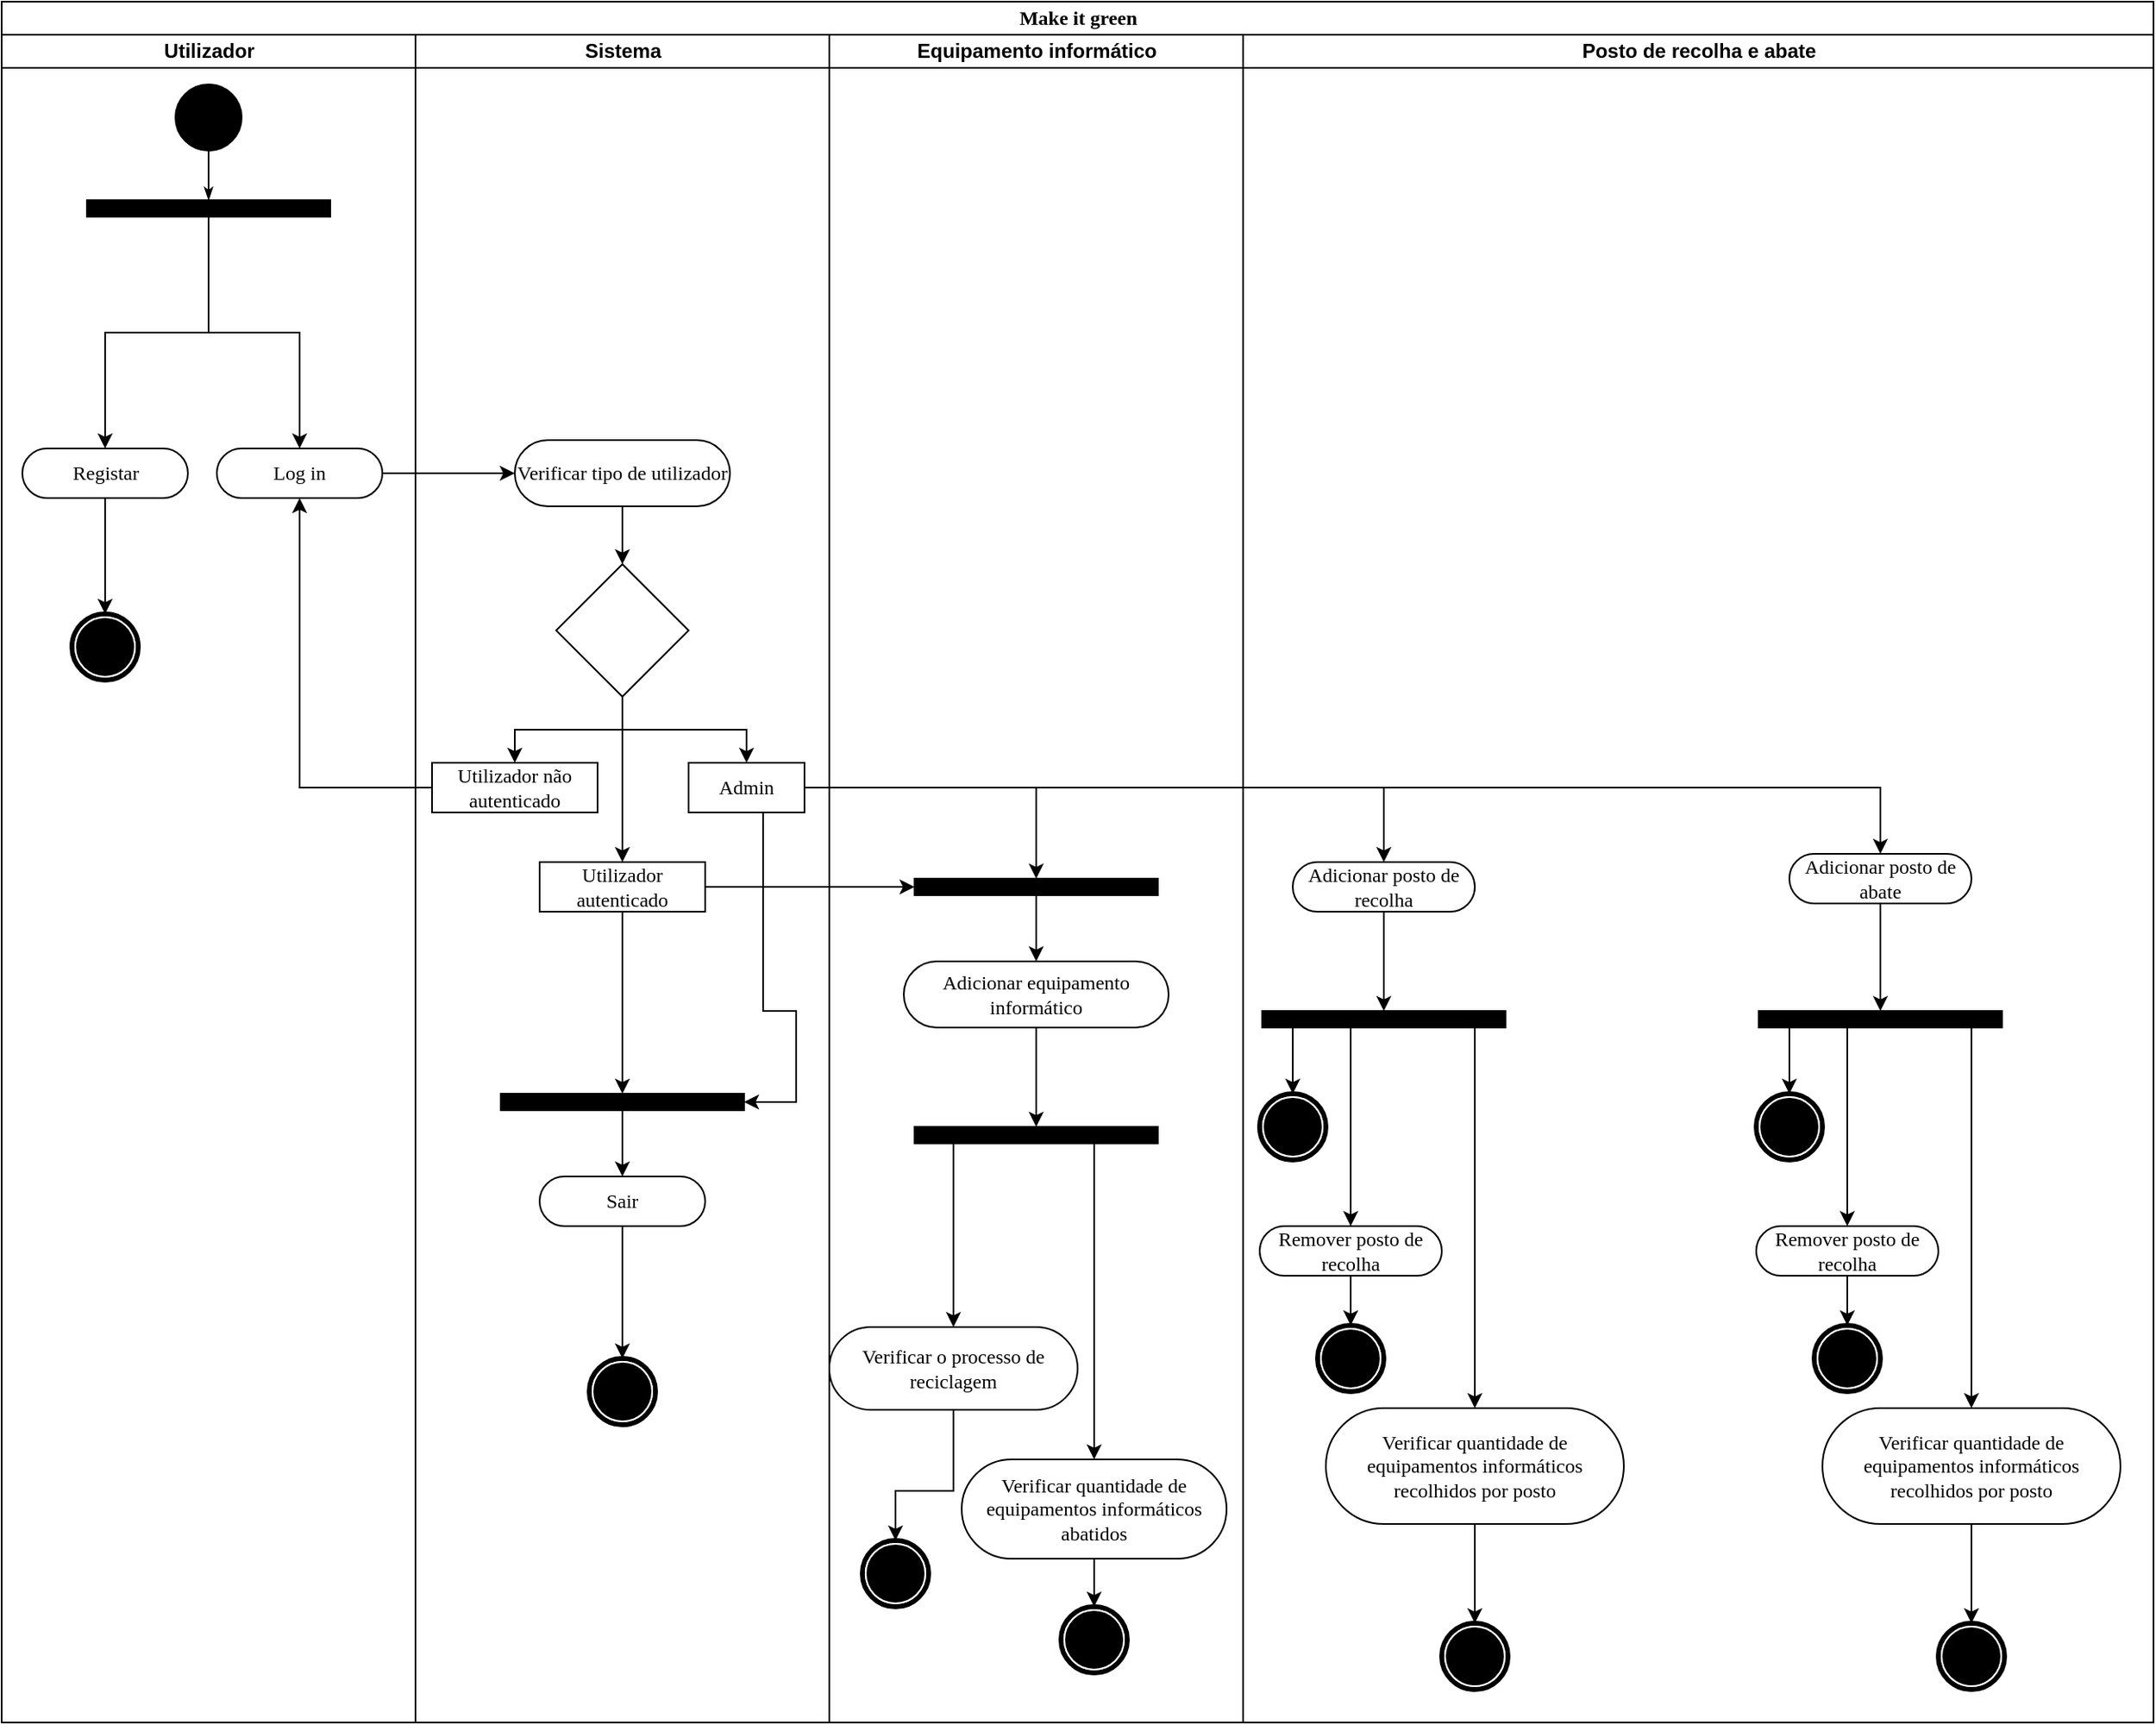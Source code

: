 <mxfile version="14.8.6" type="device"><diagram name="Page-1" id="0783ab3e-0a74-02c8-0abd-f7b4e66b4bec"><mxGraphModel dx="1678" dy="971" grid="1" gridSize="10" guides="1" tooltips="1" connect="1" arrows="1" fold="1" page="1" pageScale="1" pageWidth="850" pageHeight="1100" background="none" math="0" shadow="0"><root><mxCell id="0"/><mxCell id="1" parent="0"/><mxCell id="1c1d494c118603dd-1" value="Make it green" style="swimlane;html=1;childLayout=stackLayout;startSize=20;rounded=0;shadow=0;comic=0;labelBackgroundColor=none;strokeWidth=1;fontFamily=Verdana;fontSize=12;align=center;" parent="1" vertex="1"><mxGeometry x="40" y="20" width="1300" height="1040" as="geometry"/></mxCell><mxCell id="1c1d494c118603dd-2" value="Utilizador" style="swimlane;html=1;startSize=20;" parent="1c1d494c118603dd-1" vertex="1"><mxGeometry y="20" width="250" height="1020" as="geometry"/></mxCell><mxCell id="60571a20871a0731-4" value="" style="ellipse;whiteSpace=wrap;html=1;rounded=0;shadow=0;comic=0;labelBackgroundColor=none;strokeWidth=1;fillColor=#000000;fontFamily=Verdana;fontSize=12;align=center;" parent="1c1d494c118603dd-2" vertex="1"><mxGeometry x="105" y="30" width="40" height="40" as="geometry"/></mxCell><mxCell id="xrqwi6O6fhXQD_miL3_E-72" style="edgeStyle=orthogonalEdgeStyle;rounded=0;orthogonalLoop=1;jettySize=auto;html=1;" edge="1" parent="1c1d494c118603dd-2" source="60571a20871a0731-8" target="xrqwi6O6fhXQD_miL3_E-71"><mxGeometry relative="1" as="geometry"/></mxCell><mxCell id="60571a20871a0731-8" value="Registar" style="rounded=1;whiteSpace=wrap;html=1;shadow=0;comic=0;labelBackgroundColor=none;strokeWidth=1;fontFamily=Verdana;fontSize=12;align=center;arcSize=50;" parent="1c1d494c118603dd-2" vertex="1"><mxGeometry x="12.5" y="250" width="100" height="30" as="geometry"/></mxCell><mxCell id="xrqwi6O6fhXQD_miL3_E-3" value="Log in" style="rounded=1;whiteSpace=wrap;html=1;shadow=0;comic=0;labelBackgroundColor=none;strokeWidth=1;fontFamily=Verdana;fontSize=12;align=center;arcSize=50;" vertex="1" parent="1c1d494c118603dd-2"><mxGeometry x="130" y="250" width="100" height="30" as="geometry"/></mxCell><mxCell id="xrqwi6O6fhXQD_miL3_E-71" value="" style="shape=mxgraph.bpmn.shape;html=1;verticalLabelPosition=bottom;labelBackgroundColor=#ffffff;verticalAlign=top;perimeter=ellipsePerimeter;outline=end;symbol=terminate;rounded=0;shadow=0;comic=0;strokeWidth=1;fontFamily=Verdana;fontSize=12;align=center;" vertex="1" parent="1c1d494c118603dd-2"><mxGeometry x="42.5" y="350" width="40" height="40" as="geometry"/></mxCell><mxCell id="xrqwi6O6fhXQD_miL3_E-7" style="edgeStyle=orthogonalEdgeStyle;rounded=0;orthogonalLoop=1;jettySize=auto;html=1;" edge="1" parent="1c1d494c118603dd-1" source="xrqwi6O6fhXQD_miL3_E-3" target="xrqwi6O6fhXQD_miL3_E-73"><mxGeometry relative="1" as="geometry"><mxPoint x="290.5" y="185" as="targetPoint"/></mxGeometry></mxCell><mxCell id="xrqwi6O6fhXQD_miL3_E-82" style="edgeStyle=orthogonalEdgeStyle;rounded=0;orthogonalLoop=1;jettySize=auto;html=1;" edge="1" parent="1c1d494c118603dd-1" source="xrqwi6O6fhXQD_miL3_E-8" target="xrqwi6O6fhXQD_miL3_E-80"><mxGeometry relative="1" as="geometry"><mxPoint x="640" y="510" as="targetPoint"/></mxGeometry></mxCell><mxCell id="1c1d494c118603dd-3" value="Sistema" style="swimlane;html=1;startSize=20;" parent="1c1d494c118603dd-1" vertex="1"><mxGeometry x="250" y="20" width="250" height="1020" as="geometry"/></mxCell><mxCell id="xrqwi6O6fhXQD_miL3_E-9" style="edgeStyle=orthogonalEdgeStyle;rounded=0;orthogonalLoop=1;jettySize=auto;html=1;entryX=0.5;entryY=0;entryDx=0;entryDy=0;" edge="1" parent="1c1d494c118603dd-3" source="xrqwi6O6fhXQD_miL3_E-30" target="xrqwi6O6fhXQD_miL3_E-8"><mxGeometry relative="1" as="geometry"><mxPoint x="114" y="170" as="sourcePoint"/></mxGeometry></mxCell><mxCell id="xrqwi6O6fhXQD_miL3_E-8" value="Admin" style="rounded=0;whiteSpace=wrap;html=1;shadow=0;comic=0;labelBackgroundColor=none;strokeWidth=1;fontFamily=Verdana;fontSize=12;align=center;arcSize=50;" vertex="1" parent="1c1d494c118603dd-3"><mxGeometry x="165" y="440" width="70" height="30" as="geometry"/></mxCell><mxCell id="xrqwi6O6fhXQD_miL3_E-30" value="" style="rhombus;whiteSpace=wrap;html=1;" vertex="1" parent="1c1d494c118603dd-3"><mxGeometry x="85" y="320" width="80" height="80" as="geometry"/></mxCell><mxCell id="xrqwi6O6fhXQD_miL3_E-74" style="edgeStyle=orthogonalEdgeStyle;rounded=0;orthogonalLoop=1;jettySize=auto;html=1;" edge="1" parent="1c1d494c118603dd-3" source="xrqwi6O6fhXQD_miL3_E-73" target="xrqwi6O6fhXQD_miL3_E-30"><mxGeometry relative="1" as="geometry"><mxPoint x="180" y="230" as="targetPoint"/></mxGeometry></mxCell><mxCell id="xrqwi6O6fhXQD_miL3_E-73" value="Verificar tipo de utilizador" style="rounded=1;whiteSpace=wrap;html=1;shadow=0;comic=0;labelBackgroundColor=none;strokeWidth=1;fontFamily=Verdana;fontSize=12;align=center;arcSize=50;" vertex="1" parent="1c1d494c118603dd-3"><mxGeometry x="60" y="245" width="130" height="40" as="geometry"/></mxCell><mxCell id="xrqwi6O6fhXQD_miL3_E-91" style="edgeStyle=orthogonalEdgeStyle;rounded=0;orthogonalLoop=1;jettySize=auto;html=1;" edge="1" parent="1c1d494c118603dd-3" source="xrqwi6O6fhXQD_miL3_E-88" target="xrqwi6O6fhXQD_miL3_E-90"><mxGeometry relative="1" as="geometry"/></mxCell><mxCell id="xrqwi6O6fhXQD_miL3_E-88" value="Sair" style="rounded=1;whiteSpace=wrap;html=1;shadow=0;comic=0;labelBackgroundColor=none;strokeWidth=1;fontFamily=Verdana;fontSize=12;align=center;arcSize=50;" vertex="1" parent="1c1d494c118603dd-3"><mxGeometry x="75" y="690" width="100" height="30" as="geometry"/></mxCell><mxCell id="xrqwi6O6fhXQD_miL3_E-90" value="" style="shape=mxgraph.bpmn.shape;html=1;verticalLabelPosition=bottom;labelBackgroundColor=#ffffff;verticalAlign=top;perimeter=ellipsePerimeter;outline=end;symbol=terminate;rounded=0;shadow=0;comic=0;strokeWidth=1;fontFamily=Verdana;fontSize=12;align=center;" vertex="1" parent="1c1d494c118603dd-3"><mxGeometry x="105" y="800" width="40" height="40" as="geometry"/></mxCell><mxCell id="1c1d494c118603dd-4" value="Equipamento informático" style="swimlane;html=1;startSize=20;" parent="1c1d494c118603dd-1" vertex="1"><mxGeometry x="500" y="20" width="250" height="1020" as="geometry"/></mxCell><mxCell id="xrqwi6O6fhXQD_miL3_E-84" style="edgeStyle=orthogonalEdgeStyle;rounded=0;orthogonalLoop=1;jettySize=auto;html=1;" edge="1" parent="1c1d494c118603dd-4" source="xrqwi6O6fhXQD_miL3_E-80" target="xrqwi6O6fhXQD_miL3_E-83"><mxGeometry relative="1" as="geometry"/></mxCell><mxCell id="xrqwi6O6fhXQD_miL3_E-80" value="" style="whiteSpace=wrap;html=1;rounded=0;shadow=0;comic=0;labelBackgroundColor=none;strokeWidth=1;fillColor=#000000;fontFamily=Verdana;fontSize=12;align=center;rotation=0;" vertex="1" parent="1c1d494c118603dd-4"><mxGeometry x="51.5" y="510" width="147" height="10" as="geometry"/></mxCell><mxCell id="xrqwi6O6fhXQD_miL3_E-128" style="edgeStyle=orthogonalEdgeStyle;rounded=0;orthogonalLoop=1;jettySize=auto;html=1;entryX=0.5;entryY=0;entryDx=0;entryDy=0;" edge="1" parent="1c1d494c118603dd-4" source="xrqwi6O6fhXQD_miL3_E-83" target="xrqwi6O6fhXQD_miL3_E-127"><mxGeometry relative="1" as="geometry"/></mxCell><mxCell id="xrqwi6O6fhXQD_miL3_E-83" value="Adicionar equipamento informático" style="rounded=1;whiteSpace=wrap;html=1;shadow=0;comic=0;labelBackgroundColor=none;strokeWidth=1;fontFamily=Verdana;fontSize=12;align=center;arcSize=50;" vertex="1" parent="1c1d494c118603dd-4"><mxGeometry x="45" y="560" width="160" height="40" as="geometry"/></mxCell><mxCell id="xrqwi6O6fhXQD_miL3_E-110" style="edgeStyle=orthogonalEdgeStyle;rounded=0;orthogonalLoop=1;jettySize=auto;html=1;exitX=0.5;exitY=1;exitDx=0;exitDy=0;" edge="1" parent="1c1d494c118603dd-4" source="xrqwi6O6fhXQD_miL3_E-108" target="xrqwi6O6fhXQD_miL3_E-107"><mxGeometry relative="1" as="geometry"><mxPoint x="60" y="860" as="sourcePoint"/><Array as="points"><mxPoint x="75" y="880"/><mxPoint x="40" y="880"/></Array></mxGeometry></mxCell><mxCell id="xrqwi6O6fhXQD_miL3_E-108" value="Verificar o processo de reciclagem" style="rounded=1;whiteSpace=wrap;html=1;shadow=0;comic=0;labelBackgroundColor=none;strokeWidth=1;fontFamily=Verdana;fontSize=12;align=center;arcSize=50;" vertex="1" parent="1c1d494c118603dd-4"><mxGeometry y="781" width="150" height="50" as="geometry"/></mxCell><mxCell id="xrqwi6O6fhXQD_miL3_E-107" value="" style="shape=mxgraph.bpmn.shape;html=1;verticalLabelPosition=bottom;labelBackgroundColor=#ffffff;verticalAlign=top;perimeter=ellipsePerimeter;outline=end;symbol=terminate;rounded=0;shadow=0;comic=0;strokeWidth=1;fontFamily=Verdana;fontSize=12;align=center;" vertex="1" parent="1c1d494c118603dd-4"><mxGeometry x="20" y="910" width="40" height="40" as="geometry"/></mxCell><mxCell id="xrqwi6O6fhXQD_miL3_E-115" value="" style="shape=mxgraph.bpmn.shape;html=1;verticalLabelPosition=bottom;labelBackgroundColor=#ffffff;verticalAlign=top;perimeter=ellipsePerimeter;outline=end;symbol=terminate;rounded=0;shadow=0;comic=0;strokeWidth=1;fontFamily=Verdana;fontSize=12;align=center;" vertex="1" parent="1c1d494c118603dd-4"><mxGeometry x="140" y="950" width="40" height="40" as="geometry"/></mxCell><mxCell id="xrqwi6O6fhXQD_miL3_E-129" style="edgeStyle=orthogonalEdgeStyle;rounded=0;orthogonalLoop=1;jettySize=auto;html=1;" edge="1" parent="1c1d494c118603dd-4" source="xrqwi6O6fhXQD_miL3_E-127" target="xrqwi6O6fhXQD_miL3_E-108"><mxGeometry relative="1" as="geometry"><Array as="points"><mxPoint x="75" y="710"/><mxPoint x="75" y="710"/></Array></mxGeometry></mxCell><mxCell id="xrqwi6O6fhXQD_miL3_E-127" value="" style="whiteSpace=wrap;html=1;rounded=0;shadow=0;comic=0;labelBackgroundColor=none;strokeWidth=1;fillColor=#000000;fontFamily=Verdana;fontSize=12;align=center;rotation=0;" vertex="1" parent="1c1d494c118603dd-4"><mxGeometry x="51.5" y="660" width="147" height="10" as="geometry"/></mxCell><mxCell id="xrqwi6O6fhXQD_miL3_E-2" style="edgeStyle=orthogonalEdgeStyle;rounded=0;orthogonalLoop=1;jettySize=auto;html=1;" edge="1" parent="1" source="xrqwi6O6fhXQD_miL3_E-1" target="60571a20871a0731-8"><mxGeometry relative="1" as="geometry"/></mxCell><mxCell id="xrqwi6O6fhXQD_miL3_E-4" style="edgeStyle=orthogonalEdgeStyle;rounded=0;orthogonalLoop=1;jettySize=auto;html=1;" edge="1" parent="1" source="xrqwi6O6fhXQD_miL3_E-1" target="xrqwi6O6fhXQD_miL3_E-3"><mxGeometry relative="1" as="geometry"/></mxCell><mxCell id="xrqwi6O6fhXQD_miL3_E-1" value="" style="whiteSpace=wrap;html=1;rounded=0;shadow=0;comic=0;labelBackgroundColor=none;strokeWidth=1;fillColor=#000000;fontFamily=Verdana;fontSize=12;align=center;rotation=0;" vertex="1" parent="1"><mxGeometry x="91.5" y="140" width="147" height="10" as="geometry"/></mxCell><mxCell id="1c1d494c118603dd-27" style="edgeStyle=orthogonalEdgeStyle;rounded=0;html=1;labelBackgroundColor=none;startArrow=none;startFill=0;startSize=5;endArrow=classicThin;endFill=1;endSize=5;jettySize=auto;orthogonalLoop=1;strokeWidth=1;fontFamily=Verdana;fontSize=12" parent="1" source="60571a20871a0731-4" target="xrqwi6O6fhXQD_miL3_E-1" edge="1"><mxGeometry relative="1" as="geometry"/></mxCell><mxCell id="xrqwi6O6fhXQD_miL3_E-10" value="Posto de recolha e abate" style="swimlane;html=1;startSize=20;" vertex="1" parent="1"><mxGeometry x="790" y="40" width="550" height="1020" as="geometry"/></mxCell><mxCell id="xrqwi6O6fhXQD_miL3_E-99" value="" style="shape=mxgraph.bpmn.shape;html=1;verticalLabelPosition=bottom;labelBackgroundColor=#ffffff;verticalAlign=top;perimeter=ellipsePerimeter;outline=end;symbol=terminate;rounded=0;shadow=0;comic=0;strokeWidth=1;fontFamily=Verdana;fontSize=12;align=center;" vertex="1" parent="xrqwi6O6fhXQD_miL3_E-10"><mxGeometry x="10" y="640" width="40" height="40" as="geometry"/></mxCell><mxCell id="xrqwi6O6fhXQD_miL3_E-125" style="edgeStyle=orthogonalEdgeStyle;rounded=0;orthogonalLoop=1;jettySize=auto;html=1;" edge="1" parent="xrqwi6O6fhXQD_miL3_E-10" source="xrqwi6O6fhXQD_miL3_E-117" target="xrqwi6O6fhXQD_miL3_E-121"><mxGeometry relative="1" as="geometry"/></mxCell><mxCell id="xrqwi6O6fhXQD_miL3_E-117" value="Verificar quantidade de equipamentos informáticos recolhidos por posto" style="rounded=1;whiteSpace=wrap;html=1;shadow=0;comic=0;labelBackgroundColor=none;strokeWidth=1;fontFamily=Verdana;fontSize=12;align=center;arcSize=50;" vertex="1" parent="xrqwi6O6fhXQD_miL3_E-10"><mxGeometry x="50" y="830" width="180" height="70" as="geometry"/></mxCell><mxCell id="xrqwi6O6fhXQD_miL3_E-119" value="" style="shape=mxgraph.bpmn.shape;html=1;verticalLabelPosition=bottom;labelBackgroundColor=#ffffff;verticalAlign=top;perimeter=ellipsePerimeter;outline=end;symbol=terminate;rounded=0;shadow=0;comic=0;strokeWidth=1;fontFamily=Verdana;fontSize=12;align=center;" vertex="1" parent="xrqwi6O6fhXQD_miL3_E-10"><mxGeometry x="45" y="780" width="40" height="40" as="geometry"/></mxCell><mxCell id="xrqwi6O6fhXQD_miL3_E-121" value="" style="shape=mxgraph.bpmn.shape;html=1;verticalLabelPosition=bottom;labelBackgroundColor=#ffffff;verticalAlign=top;perimeter=ellipsePerimeter;outline=end;symbol=terminate;rounded=0;shadow=0;comic=0;strokeWidth=1;fontFamily=Verdana;fontSize=12;align=center;" vertex="1" parent="xrqwi6O6fhXQD_miL3_E-10"><mxGeometry x="120" y="960" width="40" height="40" as="geometry"/></mxCell><mxCell id="xrqwi6O6fhXQD_miL3_E-140" style="edgeStyle=orthogonalEdgeStyle;rounded=0;orthogonalLoop=1;jettySize=auto;html=1;entryX=0.5;entryY=0;entryDx=0;entryDy=0;" edge="1" parent="xrqwi6O6fhXQD_miL3_E-10" source="xrqwi6O6fhXQD_miL3_E-93" target="xrqwi6O6fhXQD_miL3_E-139"><mxGeometry relative="1" as="geometry"/></mxCell><mxCell id="xrqwi6O6fhXQD_miL3_E-93" value="Adicionar posto de abate" style="rounded=1;whiteSpace=wrap;html=1;shadow=0;comic=0;labelBackgroundColor=none;strokeWidth=1;fontFamily=Verdana;fontSize=12;align=center;arcSize=50;" vertex="1" parent="xrqwi6O6fhXQD_miL3_E-10"><mxGeometry x="330" y="495" width="110" height="30" as="geometry"/></mxCell><mxCell id="xrqwi6O6fhXQD_miL3_E-92" value="Adicionar posto de recolha" style="rounded=1;whiteSpace=wrap;html=1;shadow=0;comic=0;labelBackgroundColor=none;strokeWidth=1;fontFamily=Verdana;fontSize=12;align=center;arcSize=50;" vertex="1" parent="xrqwi6O6fhXQD_miL3_E-10"><mxGeometry x="30" y="500" width="110" height="30" as="geometry"/></mxCell><mxCell id="xrqwi6O6fhXQD_miL3_E-136" value="" style="shape=mxgraph.bpmn.shape;html=1;verticalLabelPosition=bottom;labelBackgroundColor=#ffffff;verticalAlign=top;perimeter=ellipsePerimeter;outline=end;symbol=terminate;rounded=0;shadow=0;comic=0;strokeWidth=1;fontFamily=Verdana;fontSize=12;align=center;" vertex="1" parent="xrqwi6O6fhXQD_miL3_E-10"><mxGeometry x="310" y="640" width="40" height="40" as="geometry"/></mxCell><mxCell id="xrqwi6O6fhXQD_miL3_E-147" style="edgeStyle=orthogonalEdgeStyle;rounded=0;orthogonalLoop=1;jettySize=auto;html=1;" edge="1" parent="xrqwi6O6fhXQD_miL3_E-10" source="xrqwi6O6fhXQD_miL3_E-137" target="xrqwi6O6fhXQD_miL3_E-146"><mxGeometry relative="1" as="geometry"/></mxCell><mxCell id="xrqwi6O6fhXQD_miL3_E-137" value="Verificar quantidade de equipamentos informáticos recolhidos por posto" style="rounded=1;whiteSpace=wrap;html=1;shadow=0;comic=0;labelBackgroundColor=none;strokeWidth=1;fontFamily=Verdana;fontSize=12;align=center;arcSize=50;" vertex="1" parent="xrqwi6O6fhXQD_miL3_E-10"><mxGeometry x="350" y="830" width="180" height="70" as="geometry"/></mxCell><mxCell id="xrqwi6O6fhXQD_miL3_E-145" style="edgeStyle=orthogonalEdgeStyle;rounded=0;orthogonalLoop=1;jettySize=auto;html=1;" edge="1" parent="xrqwi6O6fhXQD_miL3_E-10" source="xrqwi6O6fhXQD_miL3_E-138" target="xrqwi6O6fhXQD_miL3_E-144"><mxGeometry relative="1" as="geometry"/></mxCell><mxCell id="xrqwi6O6fhXQD_miL3_E-138" value="Remover posto de recolha" style="rounded=1;whiteSpace=wrap;html=1;shadow=0;comic=0;labelBackgroundColor=none;strokeWidth=1;fontFamily=Verdana;fontSize=12;align=center;arcSize=50;" vertex="1" parent="xrqwi6O6fhXQD_miL3_E-10"><mxGeometry x="310" y="720" width="110" height="30" as="geometry"/></mxCell><mxCell id="xrqwi6O6fhXQD_miL3_E-141" style="edgeStyle=orthogonalEdgeStyle;rounded=0;orthogonalLoop=1;jettySize=auto;html=1;" edge="1" parent="xrqwi6O6fhXQD_miL3_E-10" source="xrqwi6O6fhXQD_miL3_E-139" target="xrqwi6O6fhXQD_miL3_E-136"><mxGeometry relative="1" as="geometry"><Array as="points"><mxPoint x="330" y="620"/><mxPoint x="330" y="620"/></Array></mxGeometry></mxCell><mxCell id="xrqwi6O6fhXQD_miL3_E-142" style="edgeStyle=orthogonalEdgeStyle;rounded=0;orthogonalLoop=1;jettySize=auto;html=1;" edge="1" parent="xrqwi6O6fhXQD_miL3_E-10" source="xrqwi6O6fhXQD_miL3_E-139" target="xrqwi6O6fhXQD_miL3_E-138"><mxGeometry relative="1" as="geometry"><Array as="points"><mxPoint x="365" y="630"/><mxPoint x="365" y="630"/></Array></mxGeometry></mxCell><mxCell id="xrqwi6O6fhXQD_miL3_E-143" style="edgeStyle=orthogonalEdgeStyle;rounded=0;orthogonalLoop=1;jettySize=auto;html=1;" edge="1" parent="xrqwi6O6fhXQD_miL3_E-10" source="xrqwi6O6fhXQD_miL3_E-139" target="xrqwi6O6fhXQD_miL3_E-137"><mxGeometry relative="1" as="geometry"><Array as="points"><mxPoint x="440" y="670"/><mxPoint x="440" y="670"/></Array></mxGeometry></mxCell><mxCell id="xrqwi6O6fhXQD_miL3_E-139" value="" style="whiteSpace=wrap;html=1;rounded=0;shadow=0;comic=0;labelBackgroundColor=none;strokeWidth=1;fillColor=#000000;fontFamily=Verdana;fontSize=12;align=center;rotation=0;" vertex="1" parent="xrqwi6O6fhXQD_miL3_E-10"><mxGeometry x="311.5" y="590" width="147" height="10" as="geometry"/></mxCell><mxCell id="xrqwi6O6fhXQD_miL3_E-144" value="" style="shape=mxgraph.bpmn.shape;html=1;verticalLabelPosition=bottom;labelBackgroundColor=#ffffff;verticalAlign=top;perimeter=ellipsePerimeter;outline=end;symbol=terminate;rounded=0;shadow=0;comic=0;strokeWidth=1;fontFamily=Verdana;fontSize=12;align=center;" vertex="1" parent="xrqwi6O6fhXQD_miL3_E-10"><mxGeometry x="345" y="780" width="40" height="40" as="geometry"/></mxCell><mxCell id="xrqwi6O6fhXQD_miL3_E-146" value="" style="shape=mxgraph.bpmn.shape;html=1;verticalLabelPosition=bottom;labelBackgroundColor=#ffffff;verticalAlign=top;perimeter=ellipsePerimeter;outline=end;symbol=terminate;rounded=0;shadow=0;comic=0;strokeWidth=1;fontFamily=Verdana;fontSize=12;align=center;" vertex="1" parent="xrqwi6O6fhXQD_miL3_E-10"><mxGeometry x="420" y="960" width="40" height="40" as="geometry"/></mxCell><mxCell id="xrqwi6O6fhXQD_miL3_E-81" style="edgeStyle=orthogonalEdgeStyle;rounded=0;orthogonalLoop=1;jettySize=auto;html=1;" edge="1" parent="1" source="xrqwi6O6fhXQD_miL3_E-75" target="xrqwi6O6fhXQD_miL3_E-80"><mxGeometry relative="1" as="geometry"/></mxCell><mxCell id="xrqwi6O6fhXQD_miL3_E-86" style="edgeStyle=orthogonalEdgeStyle;rounded=0;orthogonalLoop=1;jettySize=auto;html=1;" edge="1" parent="1" source="xrqwi6O6fhXQD_miL3_E-75" target="xrqwi6O6fhXQD_miL3_E-85"><mxGeometry relative="1" as="geometry"><mxPoint x="415" y="640" as="targetPoint"/><Array as="points"><mxPoint x="415" y="650"/><mxPoint x="415" y="650"/></Array></mxGeometry></mxCell><mxCell id="xrqwi6O6fhXQD_miL3_E-75" value="Utilizador autenticado" style="rounded=0;whiteSpace=wrap;html=1;shadow=0;comic=0;labelBackgroundColor=none;strokeWidth=1;fontFamily=Verdana;fontSize=12;align=center;arcSize=50;" vertex="1" parent="1"><mxGeometry x="365" y="540" width="100" height="30" as="geometry"/></mxCell><mxCell id="xrqwi6O6fhXQD_miL3_E-79" style="edgeStyle=orthogonalEdgeStyle;rounded=0;orthogonalLoop=1;jettySize=auto;html=1;" edge="1" parent="1" source="xrqwi6O6fhXQD_miL3_E-76" target="xrqwi6O6fhXQD_miL3_E-3"><mxGeometry relative="1" as="geometry"/></mxCell><mxCell id="xrqwi6O6fhXQD_miL3_E-76" value="Utilizador não autenticado" style="rounded=0;whiteSpace=wrap;html=1;shadow=0;comic=0;labelBackgroundColor=none;strokeWidth=1;fontFamily=Verdana;fontSize=12;align=center;arcSize=50;" vertex="1" parent="1"><mxGeometry x="300" y="480" width="100" height="30" as="geometry"/></mxCell><mxCell id="xrqwi6O6fhXQD_miL3_E-77" style="edgeStyle=orthogonalEdgeStyle;rounded=0;orthogonalLoop=1;jettySize=auto;html=1;" edge="1" parent="1" source="xrqwi6O6fhXQD_miL3_E-30" target="xrqwi6O6fhXQD_miL3_E-76"><mxGeometry relative="1" as="geometry"/></mxCell><mxCell id="xrqwi6O6fhXQD_miL3_E-78" style="edgeStyle=orthogonalEdgeStyle;rounded=0;orthogonalLoop=1;jettySize=auto;html=1;" edge="1" parent="1" source="xrqwi6O6fhXQD_miL3_E-30" target="xrqwi6O6fhXQD_miL3_E-75"><mxGeometry relative="1" as="geometry"/></mxCell><mxCell id="xrqwi6O6fhXQD_miL3_E-89" style="edgeStyle=orthogonalEdgeStyle;rounded=0;orthogonalLoop=1;jettySize=auto;html=1;" edge="1" parent="1" source="xrqwi6O6fhXQD_miL3_E-85" target="xrqwi6O6fhXQD_miL3_E-88"><mxGeometry relative="1" as="geometry"/></mxCell><mxCell id="xrqwi6O6fhXQD_miL3_E-85" value="" style="whiteSpace=wrap;html=1;rounded=0;shadow=0;comic=0;labelBackgroundColor=none;strokeWidth=1;fillColor=#000000;fontFamily=Verdana;fontSize=12;align=center;rotation=0;" vertex="1" parent="1"><mxGeometry x="341.5" y="680" width="147" height="10" as="geometry"/></mxCell><mxCell id="xrqwi6O6fhXQD_miL3_E-87" style="edgeStyle=orthogonalEdgeStyle;rounded=0;orthogonalLoop=1;jettySize=auto;html=1;" edge="1" parent="1" source="xrqwi6O6fhXQD_miL3_E-8" target="xrqwi6O6fhXQD_miL3_E-85"><mxGeometry relative="1" as="geometry"><Array as="points"><mxPoint x="500" y="630"/><mxPoint x="520" y="630"/><mxPoint x="520" y="685"/></Array></mxGeometry></mxCell><mxCell id="xrqwi6O6fhXQD_miL3_E-94" style="edgeStyle=orthogonalEdgeStyle;rounded=0;orthogonalLoop=1;jettySize=auto;html=1;" edge="1" parent="1" source="xrqwi6O6fhXQD_miL3_E-8" target="xrqwi6O6fhXQD_miL3_E-92"><mxGeometry relative="1" as="geometry"/></mxCell><mxCell id="xrqwi6O6fhXQD_miL3_E-95" style="edgeStyle=orthogonalEdgeStyle;rounded=0;orthogonalLoop=1;jettySize=auto;html=1;" edge="1" parent="1" source="xrqwi6O6fhXQD_miL3_E-8" target="xrqwi6O6fhXQD_miL3_E-93"><mxGeometry relative="1" as="geometry"/></mxCell><mxCell id="xrqwi6O6fhXQD_miL3_E-123" style="edgeStyle=orthogonalEdgeStyle;rounded=0;orthogonalLoop=1;jettySize=auto;html=1;" edge="1" parent="1" source="xrqwi6O6fhXQD_miL3_E-103" target="xrqwi6O6fhXQD_miL3_E-119"><mxGeometry relative="1" as="geometry"/></mxCell><mxCell id="xrqwi6O6fhXQD_miL3_E-103" value="Remover posto de recolha" style="rounded=1;whiteSpace=wrap;html=1;shadow=0;comic=0;labelBackgroundColor=none;strokeWidth=1;fontFamily=Verdana;fontSize=12;align=center;arcSize=50;" vertex="1" parent="1"><mxGeometry x="800" y="760" width="110" height="30" as="geometry"/></mxCell><mxCell id="xrqwi6O6fhXQD_miL3_E-112" value="Verificar quantidade de equipamentos informáticos abatidos" style="rounded=1;whiteSpace=wrap;html=1;shadow=0;comic=0;labelBackgroundColor=none;strokeWidth=1;fontFamily=Verdana;fontSize=12;align=center;arcSize=50;" vertex="1" parent="1"><mxGeometry x="620" y="901" width="160" height="60" as="geometry"/></mxCell><mxCell id="xrqwi6O6fhXQD_miL3_E-114" style="edgeStyle=orthogonalEdgeStyle;rounded=0;orthogonalLoop=1;jettySize=auto;html=1;" edge="1" parent="1" target="xrqwi6O6fhXQD_miL3_E-115" source="xrqwi6O6fhXQD_miL3_E-112"><mxGeometry relative="1" as="geometry"><mxPoint x="760" y="870" as="sourcePoint"/><Array as="points"/></mxGeometry></mxCell><mxCell id="xrqwi6O6fhXQD_miL3_E-130" style="edgeStyle=orthogonalEdgeStyle;rounded=0;orthogonalLoop=1;jettySize=auto;html=1;" edge="1" parent="1" source="xrqwi6O6fhXQD_miL3_E-127" target="xrqwi6O6fhXQD_miL3_E-112"><mxGeometry relative="1" as="geometry"><Array as="points"><mxPoint x="700" y="760"/><mxPoint x="700" y="760"/></Array></mxGeometry></mxCell><mxCell id="xrqwi6O6fhXQD_miL3_E-133" style="edgeStyle=orthogonalEdgeStyle;rounded=0;orthogonalLoop=1;jettySize=auto;html=1;" edge="1" parent="1" source="xrqwi6O6fhXQD_miL3_E-131" target="xrqwi6O6fhXQD_miL3_E-99"><mxGeometry relative="1" as="geometry"><Array as="points"><mxPoint x="820" y="660"/><mxPoint x="820" y="660"/></Array></mxGeometry></mxCell><mxCell id="xrqwi6O6fhXQD_miL3_E-134" style="edgeStyle=orthogonalEdgeStyle;rounded=0;orthogonalLoop=1;jettySize=auto;html=1;" edge="1" parent="1" source="xrqwi6O6fhXQD_miL3_E-131" target="xrqwi6O6fhXQD_miL3_E-103"><mxGeometry relative="1" as="geometry"><Array as="points"><mxPoint x="855" y="680"/><mxPoint x="855" y="680"/></Array></mxGeometry></mxCell><mxCell id="xrqwi6O6fhXQD_miL3_E-135" style="edgeStyle=orthogonalEdgeStyle;rounded=0;orthogonalLoop=1;jettySize=auto;html=1;" edge="1" parent="1" source="xrqwi6O6fhXQD_miL3_E-131" target="xrqwi6O6fhXQD_miL3_E-117"><mxGeometry relative="1" as="geometry"><Array as="points"><mxPoint x="930" y="710"/><mxPoint x="930" y="710"/></Array></mxGeometry></mxCell><mxCell id="xrqwi6O6fhXQD_miL3_E-131" value="" style="whiteSpace=wrap;html=1;rounded=0;shadow=0;comic=0;labelBackgroundColor=none;strokeWidth=1;fillColor=#000000;fontFamily=Verdana;fontSize=12;align=center;rotation=0;" vertex="1" parent="1"><mxGeometry x="801.5" y="630" width="147" height="10" as="geometry"/></mxCell><mxCell id="xrqwi6O6fhXQD_miL3_E-132" style="edgeStyle=orthogonalEdgeStyle;rounded=0;orthogonalLoop=1;jettySize=auto;html=1;" edge="1" parent="1" source="xrqwi6O6fhXQD_miL3_E-92" target="xrqwi6O6fhXQD_miL3_E-131"><mxGeometry relative="1" as="geometry"/></mxCell></root></mxGraphModel></diagram></mxfile>